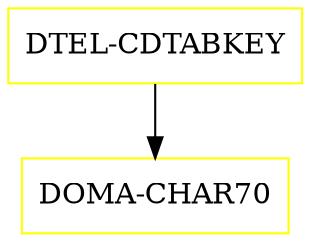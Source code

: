 digraph G {
  "DTEL-CDTABKEY" [shape=box,color=yellow];
  "DOMA-CHAR70" [shape=box,color=yellow,URL="./DOMA_CHAR70.html"];
  "DTEL-CDTABKEY" -> "DOMA-CHAR70";
}
